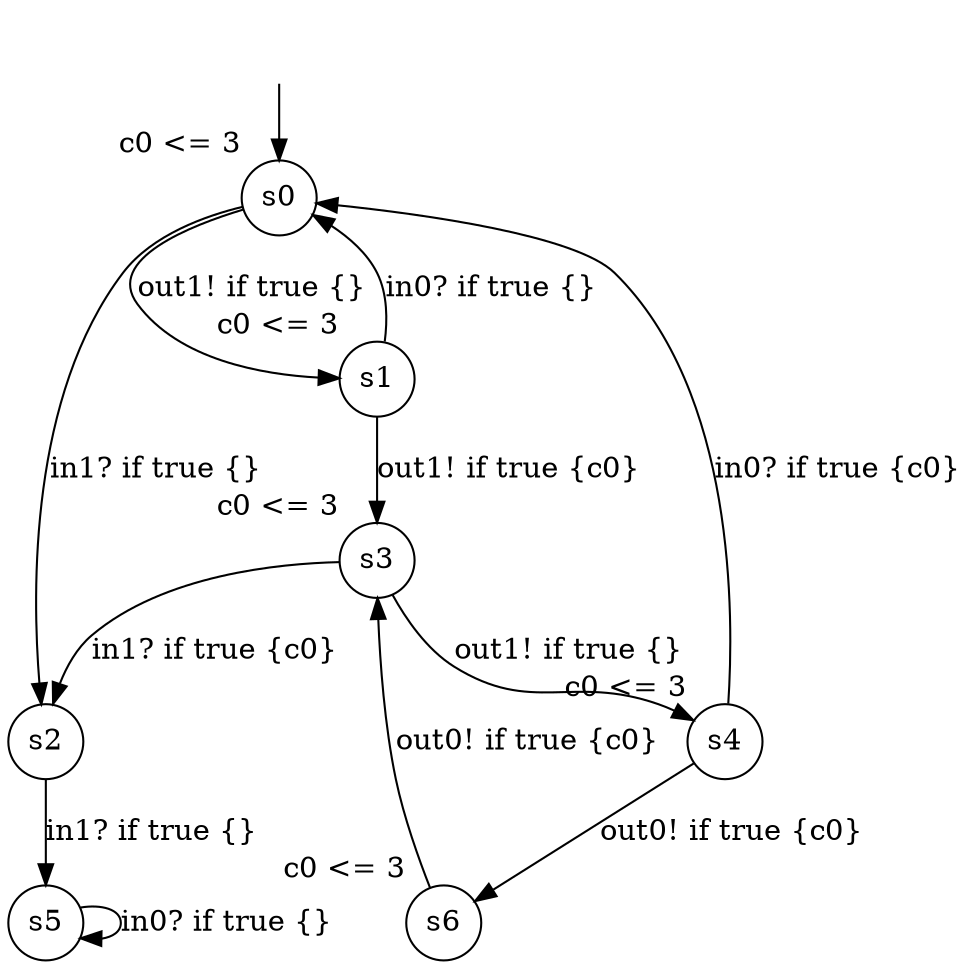 digraph g {
__start0 [label="" shape="none"];
s0 [shape="circle" margin=0 label="s0", xlabel="c0 <= 3"];
s1 [shape="circle" margin=0 label="s1", xlabel="c0 <= 3"];
s2 [shape="circle" margin=0 label="s2"];
s3 [shape="circle" margin=0 label="s3", xlabel="c0 <= 3"];
s4 [shape="circle" margin=0 label="s4", xlabel="c0 <= 3"];
s5 [shape="circle" margin=0 label="s5"];
s6 [shape="circle" margin=0 label="s6", xlabel="c0 <= 3"];
s0 -> s1 [label="out1! if true {} "];
s0 -> s2 [label="in1? if true {} "];
s1 -> s0 [label="in0? if true {} "];
s1 -> s3 [label="out1! if true {c0} "];
s2 -> s5 [label="in1? if true {} "];
s3 -> s4 [label="out1! if true {} "];
s3 -> s2 [label="in1? if true {c0} "];
s4 -> s0 [label="in0? if true {c0} "];
s4 -> s6 [label="out0! if true {c0} "];
s5 -> s5 [label="in0? if true {} "];
s6 -> s3 [label="out0! if true {c0} "];
__start0 -> s0;
}
